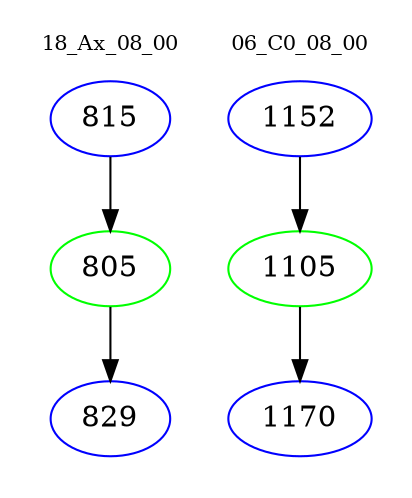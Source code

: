 digraph{
subgraph cluster_0 {
color = white
label = "18_Ax_08_00";
fontsize=10;
T0_815 [label="815", color="blue"]
T0_815 -> T0_805 [color="black"]
T0_805 [label="805", color="green"]
T0_805 -> T0_829 [color="black"]
T0_829 [label="829", color="blue"]
}
subgraph cluster_1 {
color = white
label = "06_C0_08_00";
fontsize=10;
T1_1152 [label="1152", color="blue"]
T1_1152 -> T1_1105 [color="black"]
T1_1105 [label="1105", color="green"]
T1_1105 -> T1_1170 [color="black"]
T1_1170 [label="1170", color="blue"]
}
}
